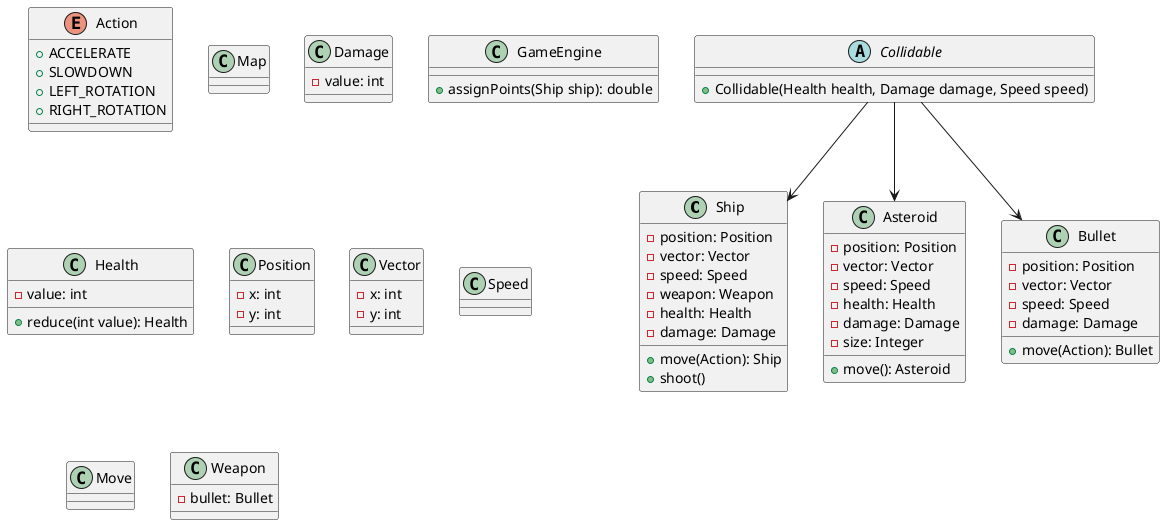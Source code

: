 @startuml
'mapa nave arma balas asteroide vector

class Ship{
    - position: Position
    - vector: Vector
    - speed: Speed
    - weapon: Weapon
    - health: Health
    - damage: Damage
    + move(Action): Ship
    + shoot()
}
'el move dependiendo de la acción que le paso sabe como reaccionar

enum Action{
    + ACCELERATE
    + SLOWDOWN
    + LEFT_ROTATION
    + RIGHT_ROTATION
}

class Map{

}

class Damage{
    - value: int
}

abstract class Collidable{
    + Collidable(Health health, Damage damage, Speed speed)
}

class GameEngine{
    '+ collision() no hace falta que lo implementemos ahora
    + assignPoints(Ship ship): double
}

class Health{
    - value: int
    + reduce(int value): Health
}

class Position{
    - x: int
    - y: int
}

class Vector{
    - x: int
    - y: int
}

class Speed{}

class Move{}

class Asteroid{
    - position: Position
    - vector: Vector
    - speed: Speed
    - health: Health
    - damage: Damage
    - size: Integer
        ' el damage depende del tama;o del asteroid
    + move(): Asteroid
}

class Weapon{
    - bullet: Bullet
}

class Bullet{
    - position: Position
    - vector: Vector
    - speed: Speed
    - damage: Damage
    ' el damage depende del tama;o de la bullet
    + move(Action): Bullet
}

Collidable --> Asteroid
Collidable --> Ship
Collidable --> Bullet

@enduml